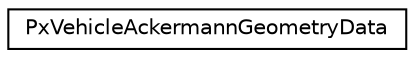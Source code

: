 digraph "Graphical Class Hierarchy"
{
  edge [fontname="Helvetica",fontsize="10",labelfontname="Helvetica",labelfontsize="10"];
  node [fontname="Helvetica",fontsize="10",shape=record];
  rankdir="LR";
  Node0 [label="PxVehicleAckermannGeometryData",height=0.2,width=0.4,color="black", fillcolor="white", style="filled",URL="$classPxVehicleAckermannGeometryData.html"];
}
